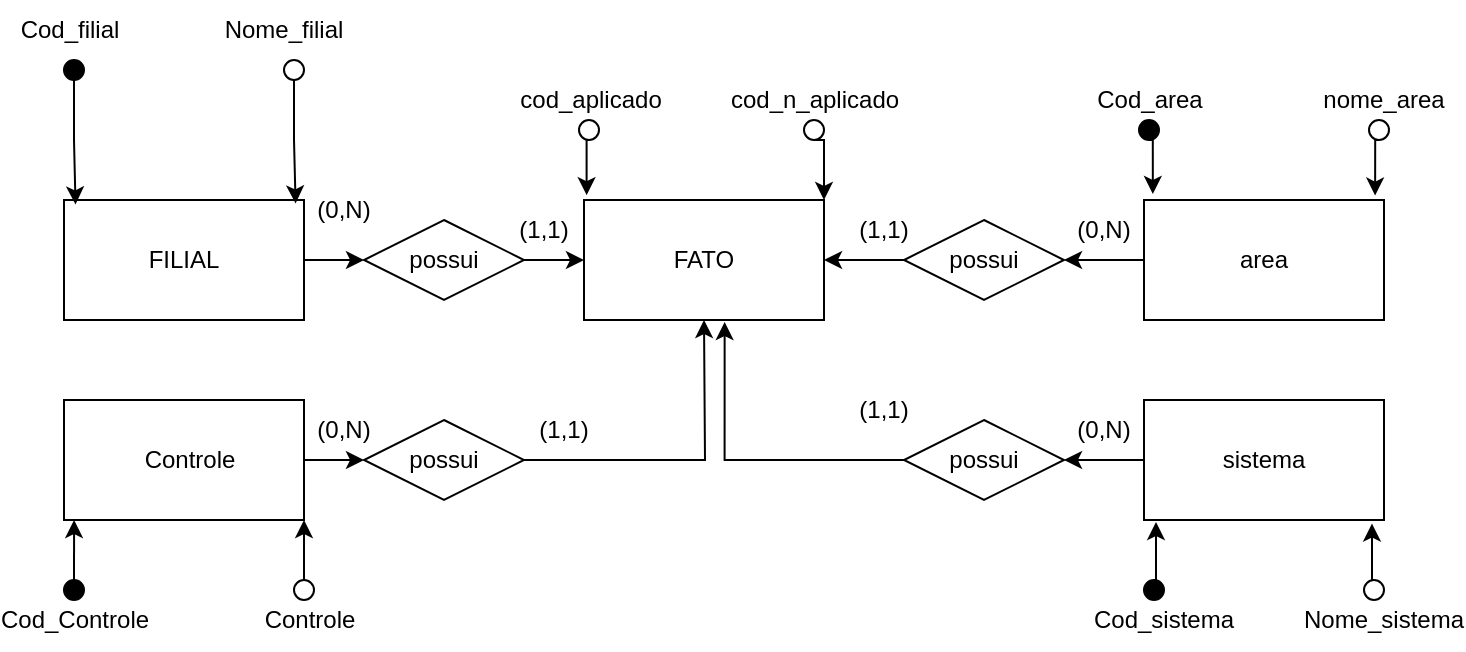 <mxfile version="24.7.8">
  <diagram id="C5RBs43oDa-KdzZeNtuy" name="Page-1">
    <mxGraphModel dx="1105" dy="1727" grid="1" gridSize="10" guides="1" tooltips="1" connect="1" arrows="1" fold="1" page="1" pageScale="1" pageWidth="827" pageHeight="1169" math="0" shadow="0">
      <root>
        <mxCell id="WIyWlLk6GJQsqaUBKTNV-0" />
        <mxCell id="WIyWlLk6GJQsqaUBKTNV-1" parent="WIyWlLk6GJQsqaUBKTNV-0" />
        <mxCell id="JgoaqzQ5zmIvFNN4bZaa-2" value="" style="edgeStyle=orthogonalEdgeStyle;rounded=0;orthogonalLoop=1;jettySize=auto;html=1;labelBackgroundColor=none;fontColor=default;" edge="1" parent="WIyWlLk6GJQsqaUBKTNV-1" source="kyadtY9fKTfbmcxBWnY2-0" target="JgoaqzQ5zmIvFNN4bZaa-1">
          <mxGeometry relative="1" as="geometry" />
        </mxCell>
        <mxCell id="kyadtY9fKTfbmcxBWnY2-0" value="FILIAL" style="rounded=0;whiteSpace=wrap;html=1;labelBackgroundColor=none;" parent="WIyWlLk6GJQsqaUBKTNV-1" vertex="1">
          <mxGeometry x="80" y="90" width="120" height="60" as="geometry" />
        </mxCell>
        <mxCell id="kyadtY9fKTfbmcxBWnY2-3" value="" style="ellipse;whiteSpace=wrap;html=1;aspect=fixed;labelBackgroundColor=none;fillColor=#000000;" parent="WIyWlLk6GJQsqaUBKTNV-1" vertex="1">
          <mxGeometry x="80" y="20" width="10" height="10" as="geometry" />
        </mxCell>
        <mxCell id="kyadtY9fKTfbmcxBWnY2-7" value="" style="ellipse;whiteSpace=wrap;html=1;aspect=fixed;labelBackgroundColor=none;" parent="WIyWlLk6GJQsqaUBKTNV-1" vertex="1">
          <mxGeometry x="190" y="20" width="10" height="10" as="geometry" />
        </mxCell>
        <mxCell id="kyadtY9fKTfbmcxBWnY2-12" style="edgeStyle=orthogonalEdgeStyle;rounded=0;orthogonalLoop=1;jettySize=auto;html=1;exitX=0.5;exitY=1;exitDx=0;exitDy=0;entryX=0.965;entryY=0.029;entryDx=0;entryDy=0;entryPerimeter=0;labelBackgroundColor=none;fontColor=default;" parent="WIyWlLk6GJQsqaUBKTNV-1" source="kyadtY9fKTfbmcxBWnY2-7" target="kyadtY9fKTfbmcxBWnY2-0" edge="1">
          <mxGeometry relative="1" as="geometry" />
        </mxCell>
        <mxCell id="kyadtY9fKTfbmcxBWnY2-13" style="edgeStyle=orthogonalEdgeStyle;rounded=0;orthogonalLoop=1;jettySize=auto;html=1;exitX=0.5;exitY=1;exitDx=0;exitDy=0;entryX=0.048;entryY=0.037;entryDx=0;entryDy=0;entryPerimeter=0;labelBackgroundColor=none;fontColor=default;" parent="WIyWlLk6GJQsqaUBKTNV-1" source="kyadtY9fKTfbmcxBWnY2-3" target="kyadtY9fKTfbmcxBWnY2-0" edge="1">
          <mxGeometry relative="1" as="geometry">
            <Array as="points">
              <mxPoint x="85" y="60" />
              <mxPoint x="86" y="60" />
            </Array>
          </mxGeometry>
        </mxCell>
        <mxCell id="kyadtY9fKTfbmcxBWnY2-17" value="FATO" style="rounded=0;whiteSpace=wrap;html=1;labelBackgroundColor=none;" parent="WIyWlLk6GJQsqaUBKTNV-1" vertex="1">
          <mxGeometry x="340" y="90" width="120" height="60" as="geometry" />
        </mxCell>
        <mxCell id="JgoaqzQ5zmIvFNN4bZaa-19" style="edgeStyle=orthogonalEdgeStyle;rounded=0;orthogonalLoop=1;jettySize=auto;html=1;exitX=1;exitY=0.5;exitDx=0;exitDy=0;entryX=0;entryY=0.5;entryDx=0;entryDy=0;labelBackgroundColor=none;fontColor=default;" edge="1" parent="WIyWlLk6GJQsqaUBKTNV-1" source="JgoaqzQ5zmIvFNN4bZaa-0" target="JgoaqzQ5zmIvFNN4bZaa-6">
          <mxGeometry relative="1" as="geometry" />
        </mxCell>
        <mxCell id="JgoaqzQ5zmIvFNN4bZaa-0" value="" style="rounded=0;whiteSpace=wrap;html=1;labelBackgroundColor=none;" vertex="1" parent="WIyWlLk6GJQsqaUBKTNV-1">
          <mxGeometry x="80" y="190" width="120" height="60" as="geometry" />
        </mxCell>
        <mxCell id="JgoaqzQ5zmIvFNN4bZaa-3" value="" style="edgeStyle=orthogonalEdgeStyle;rounded=0;orthogonalLoop=1;jettySize=auto;html=1;labelBackgroundColor=none;fontColor=default;" edge="1" parent="WIyWlLk6GJQsqaUBKTNV-1" source="JgoaqzQ5zmIvFNN4bZaa-1" target="kyadtY9fKTfbmcxBWnY2-17">
          <mxGeometry relative="1" as="geometry" />
        </mxCell>
        <mxCell id="JgoaqzQ5zmIvFNN4bZaa-1" value="" style="rhombus;whiteSpace=wrap;html=1;labelBackgroundColor=none;" vertex="1" parent="WIyWlLk6GJQsqaUBKTNV-1">
          <mxGeometry x="230" y="100" width="80" height="40" as="geometry" />
        </mxCell>
        <mxCell id="JgoaqzQ5zmIvFNN4bZaa-32" style="edgeStyle=orthogonalEdgeStyle;rounded=0;orthogonalLoop=1;jettySize=auto;html=1;exitX=1;exitY=0.5;exitDx=0;exitDy=0;" edge="1" parent="WIyWlLk6GJQsqaUBKTNV-1" source="JgoaqzQ5zmIvFNN4bZaa-6">
          <mxGeometry relative="1" as="geometry">
            <mxPoint x="400" y="150" as="targetPoint" />
          </mxGeometry>
        </mxCell>
        <mxCell id="JgoaqzQ5zmIvFNN4bZaa-6" value="" style="rhombus;whiteSpace=wrap;html=1;labelBackgroundColor=none;" vertex="1" parent="WIyWlLk6GJQsqaUBKTNV-1">
          <mxGeometry x="230" y="200" width="80" height="40" as="geometry" />
        </mxCell>
        <mxCell id="JgoaqzQ5zmIvFNN4bZaa-12" style="edgeStyle=orthogonalEdgeStyle;rounded=0;orthogonalLoop=1;jettySize=auto;html=1;exitX=0;exitY=0.5;exitDx=0;exitDy=0;entryX=1;entryY=0.5;entryDx=0;entryDy=0;labelBackgroundColor=none;fontColor=default;" edge="1" parent="WIyWlLk6GJQsqaUBKTNV-1" source="JgoaqzQ5zmIvFNN4bZaa-8" target="kyadtY9fKTfbmcxBWnY2-17">
          <mxGeometry relative="1" as="geometry" />
        </mxCell>
        <mxCell id="JgoaqzQ5zmIvFNN4bZaa-8" value="" style="rhombus;whiteSpace=wrap;html=1;labelBackgroundColor=none;" vertex="1" parent="WIyWlLk6GJQsqaUBKTNV-1">
          <mxGeometry x="500" y="100" width="80" height="40" as="geometry" />
        </mxCell>
        <mxCell id="JgoaqzQ5zmIvFNN4bZaa-14" style="edgeStyle=orthogonalEdgeStyle;rounded=0;orthogonalLoop=1;jettySize=auto;html=1;exitX=0;exitY=0.5;exitDx=0;exitDy=0;labelBackgroundColor=none;fontColor=default;" edge="1" parent="WIyWlLk6GJQsqaUBKTNV-1" source="JgoaqzQ5zmIvFNN4bZaa-9" target="JgoaqzQ5zmIvFNN4bZaa-8">
          <mxGeometry relative="1" as="geometry" />
        </mxCell>
        <mxCell id="JgoaqzQ5zmIvFNN4bZaa-9" value="" style="rounded=0;whiteSpace=wrap;html=1;labelBackgroundColor=none;" vertex="1" parent="WIyWlLk6GJQsqaUBKTNV-1">
          <mxGeometry x="620" y="90" width="120" height="60" as="geometry" />
        </mxCell>
        <mxCell id="JgoaqzQ5zmIvFNN4bZaa-15" value="" style="rhombus;whiteSpace=wrap;html=1;labelBackgroundColor=none;" vertex="1" parent="WIyWlLk6GJQsqaUBKTNV-1">
          <mxGeometry x="500" y="200" width="80" height="40" as="geometry" />
        </mxCell>
        <mxCell id="JgoaqzQ5zmIvFNN4bZaa-18" value="" style="edgeStyle=orthogonalEdgeStyle;rounded=0;orthogonalLoop=1;jettySize=auto;html=1;labelBackgroundColor=none;fontColor=default;" edge="1" parent="WIyWlLk6GJQsqaUBKTNV-1" source="JgoaqzQ5zmIvFNN4bZaa-17" target="JgoaqzQ5zmIvFNN4bZaa-15">
          <mxGeometry relative="1" as="geometry" />
        </mxCell>
        <mxCell id="JgoaqzQ5zmIvFNN4bZaa-17" value="" style="rounded=0;whiteSpace=wrap;html=1;labelBackgroundColor=none;" vertex="1" parent="WIyWlLk6GJQsqaUBKTNV-1">
          <mxGeometry x="620" y="190" width="120" height="60" as="geometry" />
        </mxCell>
        <mxCell id="JgoaqzQ5zmIvFNN4bZaa-20" value="Controle" style="text;html=1;align=center;verticalAlign=middle;whiteSpace=wrap;rounded=0;labelBackgroundColor=none;" vertex="1" parent="WIyWlLk6GJQsqaUBKTNV-1">
          <mxGeometry x="112.5" y="205" width="60" height="30" as="geometry" />
        </mxCell>
        <mxCell id="JgoaqzQ5zmIvFNN4bZaa-21" value="sistema" style="text;html=1;align=center;verticalAlign=middle;whiteSpace=wrap;rounded=0;labelBackgroundColor=none;" vertex="1" parent="WIyWlLk6GJQsqaUBKTNV-1">
          <mxGeometry x="650" y="205" width="60" height="30" as="geometry" />
        </mxCell>
        <mxCell id="JgoaqzQ5zmIvFNN4bZaa-22" value="area" style="text;html=1;align=center;verticalAlign=middle;whiteSpace=wrap;rounded=0;labelBackgroundColor=none;" vertex="1" parent="WIyWlLk6GJQsqaUBKTNV-1">
          <mxGeometry x="650" y="105" width="60" height="30" as="geometry" />
        </mxCell>
        <mxCell id="JgoaqzQ5zmIvFNN4bZaa-23" value="(0,N)" style="text;html=1;align=center;verticalAlign=middle;whiteSpace=wrap;rounded=0;" vertex="1" parent="WIyWlLk6GJQsqaUBKTNV-1">
          <mxGeometry x="190" y="80" width="60" height="30" as="geometry" />
        </mxCell>
        <mxCell id="JgoaqzQ5zmIvFNN4bZaa-24" value="(0,N)" style="text;html=1;align=center;verticalAlign=middle;whiteSpace=wrap;rounded=0;" vertex="1" parent="WIyWlLk6GJQsqaUBKTNV-1">
          <mxGeometry x="570" y="90" width="60" height="30" as="geometry" />
        </mxCell>
        <mxCell id="JgoaqzQ5zmIvFNN4bZaa-26" value="(1,1)" style="text;html=1;align=center;verticalAlign=middle;whiteSpace=wrap;rounded=0;" vertex="1" parent="WIyWlLk6GJQsqaUBKTNV-1">
          <mxGeometry x="290" y="90" width="60" height="30" as="geometry" />
        </mxCell>
        <mxCell id="JgoaqzQ5zmIvFNN4bZaa-28" value="(1,1)" style="text;html=1;align=center;verticalAlign=middle;whiteSpace=wrap;rounded=0;" vertex="1" parent="WIyWlLk6GJQsqaUBKTNV-1">
          <mxGeometry x="460" y="90" width="60" height="30" as="geometry" />
        </mxCell>
        <mxCell id="JgoaqzQ5zmIvFNN4bZaa-29" value="(1,1)" style="text;html=1;align=center;verticalAlign=middle;whiteSpace=wrap;rounded=0;" vertex="1" parent="WIyWlLk6GJQsqaUBKTNV-1">
          <mxGeometry x="460" y="180" width="60" height="30" as="geometry" />
        </mxCell>
        <mxCell id="JgoaqzQ5zmIvFNN4bZaa-31" value="(1,1)" style="text;html=1;align=center;verticalAlign=middle;whiteSpace=wrap;rounded=0;" vertex="1" parent="WIyWlLk6GJQsqaUBKTNV-1">
          <mxGeometry x="300" y="190" width="60" height="30" as="geometry" />
        </mxCell>
        <mxCell id="JgoaqzQ5zmIvFNN4bZaa-33" value="(0,N)" style="text;html=1;align=center;verticalAlign=middle;whiteSpace=wrap;rounded=0;" vertex="1" parent="WIyWlLk6GJQsqaUBKTNV-1">
          <mxGeometry x="190" y="190" width="60" height="30" as="geometry" />
        </mxCell>
        <mxCell id="JgoaqzQ5zmIvFNN4bZaa-35" value="(0,N)" style="text;html=1;align=center;verticalAlign=middle;whiteSpace=wrap;rounded=0;" vertex="1" parent="WIyWlLk6GJQsqaUBKTNV-1">
          <mxGeometry x="570" y="190" width="60" height="30" as="geometry" />
        </mxCell>
        <mxCell id="JgoaqzQ5zmIvFNN4bZaa-36" value="possui" style="text;html=1;align=center;verticalAlign=middle;whiteSpace=wrap;rounded=0;" vertex="1" parent="WIyWlLk6GJQsqaUBKTNV-1">
          <mxGeometry x="240" y="205" width="60" height="30" as="geometry" />
        </mxCell>
        <mxCell id="JgoaqzQ5zmIvFNN4bZaa-38" value="possui" style="text;html=1;align=center;verticalAlign=middle;whiteSpace=wrap;rounded=0;" vertex="1" parent="WIyWlLk6GJQsqaUBKTNV-1">
          <mxGeometry x="240" y="105" width="60" height="30" as="geometry" />
        </mxCell>
        <mxCell id="JgoaqzQ5zmIvFNN4bZaa-39" value="possui" style="text;html=1;align=center;verticalAlign=middle;whiteSpace=wrap;rounded=0;" vertex="1" parent="WIyWlLk6GJQsqaUBKTNV-1">
          <mxGeometry x="510" y="205" width="60" height="30" as="geometry" />
        </mxCell>
        <mxCell id="JgoaqzQ5zmIvFNN4bZaa-40" value="possui" style="text;html=1;align=center;verticalAlign=middle;whiteSpace=wrap;rounded=0;" vertex="1" parent="WIyWlLk6GJQsqaUBKTNV-1">
          <mxGeometry x="510" y="105" width="60" height="30" as="geometry" />
        </mxCell>
        <mxCell id="JgoaqzQ5zmIvFNN4bZaa-50" value="" style="ellipse;whiteSpace=wrap;html=1;aspect=fixed;labelBackgroundColor=none;fillColor=#000000;" vertex="1" parent="WIyWlLk6GJQsqaUBKTNV-1">
          <mxGeometry x="80" y="280" width="10" height="10" as="geometry" />
        </mxCell>
        <mxCell id="JgoaqzQ5zmIvFNN4bZaa-51" style="edgeStyle=orthogonalEdgeStyle;rounded=0;orthogonalLoop=1;jettySize=auto;html=1;exitX=0.5;exitY=0;exitDx=0;exitDy=0;entryX=0.042;entryY=1;entryDx=0;entryDy=0;entryPerimeter=0;" edge="1" parent="WIyWlLk6GJQsqaUBKTNV-1" source="JgoaqzQ5zmIvFNN4bZaa-50" target="JgoaqzQ5zmIvFNN4bZaa-0">
          <mxGeometry relative="1" as="geometry" />
        </mxCell>
        <mxCell id="JgoaqzQ5zmIvFNN4bZaa-53" style="edgeStyle=orthogonalEdgeStyle;rounded=0;orthogonalLoop=1;jettySize=auto;html=1;exitX=0.5;exitY=0;exitDx=0;exitDy=0;entryX=1;entryY=1;entryDx=0;entryDy=0;" edge="1" parent="WIyWlLk6GJQsqaUBKTNV-1" source="JgoaqzQ5zmIvFNN4bZaa-52" target="JgoaqzQ5zmIvFNN4bZaa-0">
          <mxGeometry relative="1" as="geometry" />
        </mxCell>
        <mxCell id="JgoaqzQ5zmIvFNN4bZaa-52" value="" style="ellipse;whiteSpace=wrap;html=1;aspect=fixed;shadow=0;labelBackgroundColor=none;" vertex="1" parent="WIyWlLk6GJQsqaUBKTNV-1">
          <mxGeometry x="195" y="280" width="10" height="10" as="geometry" />
        </mxCell>
        <mxCell id="JgoaqzQ5zmIvFNN4bZaa-54" value="" style="ellipse;whiteSpace=wrap;html=1;aspect=fixed;labelBackgroundColor=none;fillColor=#000000;" vertex="1" parent="WIyWlLk6GJQsqaUBKTNV-1">
          <mxGeometry x="620" y="280" width="10" height="10" as="geometry" />
        </mxCell>
        <mxCell id="JgoaqzQ5zmIvFNN4bZaa-63" style="edgeStyle=orthogonalEdgeStyle;rounded=0;orthogonalLoop=1;jettySize=auto;html=1;exitX=0.5;exitY=0;exitDx=0;exitDy=0;entryX=0.95;entryY=1.03;entryDx=0;entryDy=0;entryPerimeter=0;" edge="1" parent="WIyWlLk6GJQsqaUBKTNV-1" source="JgoaqzQ5zmIvFNN4bZaa-55" target="JgoaqzQ5zmIvFNN4bZaa-17">
          <mxGeometry relative="1" as="geometry">
            <mxPoint x="734.8" y="260" as="targetPoint" />
          </mxGeometry>
        </mxCell>
        <mxCell id="JgoaqzQ5zmIvFNN4bZaa-55" value="" style="ellipse;whiteSpace=wrap;html=1;aspect=fixed;shadow=0;labelBackgroundColor=none;" vertex="1" parent="WIyWlLk6GJQsqaUBKTNV-1">
          <mxGeometry x="730" y="280" width="10" height="10" as="geometry" />
        </mxCell>
        <mxCell id="JgoaqzQ5zmIvFNN4bZaa-56" value="" style="ellipse;whiteSpace=wrap;html=1;aspect=fixed;labelBackgroundColor=none;fillColor=#000000;" vertex="1" parent="WIyWlLk6GJQsqaUBKTNV-1">
          <mxGeometry x="617.5" y="50" width="10" height="10" as="geometry" />
        </mxCell>
        <mxCell id="JgoaqzQ5zmIvFNN4bZaa-57" value="" style="ellipse;whiteSpace=wrap;html=1;aspect=fixed;shadow=0;labelBackgroundColor=none;" vertex="1" parent="WIyWlLk6GJQsqaUBKTNV-1">
          <mxGeometry x="732.5" y="50" width="10" height="10" as="geometry" />
        </mxCell>
        <mxCell id="JgoaqzQ5zmIvFNN4bZaa-58" value="" style="ellipse;whiteSpace=wrap;html=1;aspect=fixed;labelBackgroundColor=none;fillColor=#FFFFFF;" vertex="1" parent="WIyWlLk6GJQsqaUBKTNV-1">
          <mxGeometry x="337.5" y="50" width="10" height="10" as="geometry" />
        </mxCell>
        <mxCell id="JgoaqzQ5zmIvFNN4bZaa-61" style="edgeStyle=orthogonalEdgeStyle;rounded=0;orthogonalLoop=1;jettySize=auto;html=1;exitX=0.5;exitY=1;exitDx=0;exitDy=0;entryX=1;entryY=0;entryDx=0;entryDy=0;" edge="1" parent="WIyWlLk6GJQsqaUBKTNV-1" source="JgoaqzQ5zmIvFNN4bZaa-59" target="kyadtY9fKTfbmcxBWnY2-17">
          <mxGeometry relative="1" as="geometry" />
        </mxCell>
        <mxCell id="JgoaqzQ5zmIvFNN4bZaa-59" value="" style="ellipse;whiteSpace=wrap;html=1;aspect=fixed;shadow=0;labelBackgroundColor=none;" vertex="1" parent="WIyWlLk6GJQsqaUBKTNV-1">
          <mxGeometry x="450" y="50" width="10" height="10" as="geometry" />
        </mxCell>
        <mxCell id="JgoaqzQ5zmIvFNN4bZaa-60" style="edgeStyle=orthogonalEdgeStyle;rounded=0;orthogonalLoop=1;jettySize=auto;html=1;exitX=0.5;exitY=1;exitDx=0;exitDy=0;entryX=0.855;entryY=-0.081;entryDx=0;entryDy=0;entryPerimeter=0;" edge="1" parent="WIyWlLk6GJQsqaUBKTNV-1" source="JgoaqzQ5zmIvFNN4bZaa-58" target="JgoaqzQ5zmIvFNN4bZaa-26">
          <mxGeometry relative="1" as="geometry" />
        </mxCell>
        <mxCell id="JgoaqzQ5zmIvFNN4bZaa-62" style="edgeStyle=orthogonalEdgeStyle;rounded=0;orthogonalLoop=1;jettySize=auto;html=1;exitX=0.5;exitY=0;exitDx=0;exitDy=0;entryX=0.05;entryY=1.017;entryDx=0;entryDy=0;entryPerimeter=0;" edge="1" parent="WIyWlLk6GJQsqaUBKTNV-1" source="JgoaqzQ5zmIvFNN4bZaa-54" target="JgoaqzQ5zmIvFNN4bZaa-17">
          <mxGeometry relative="1" as="geometry" />
        </mxCell>
        <mxCell id="JgoaqzQ5zmIvFNN4bZaa-64" style="edgeStyle=orthogonalEdgeStyle;rounded=0;orthogonalLoop=1;jettySize=auto;html=1;exitX=0.5;exitY=1;exitDx=0;exitDy=0;entryX=0.963;entryY=-0.037;entryDx=0;entryDy=0;entryPerimeter=0;" edge="1" parent="WIyWlLk6GJQsqaUBKTNV-1" source="JgoaqzQ5zmIvFNN4bZaa-57" target="JgoaqzQ5zmIvFNN4bZaa-9">
          <mxGeometry relative="1" as="geometry" />
        </mxCell>
        <mxCell id="JgoaqzQ5zmIvFNN4bZaa-65" style="edgeStyle=orthogonalEdgeStyle;rounded=0;orthogonalLoop=1;jettySize=auto;html=1;exitX=0.5;exitY=1;exitDx=0;exitDy=0;entryX=0.907;entryY=-0.1;entryDx=0;entryDy=0;entryPerimeter=0;" edge="1" parent="WIyWlLk6GJQsqaUBKTNV-1" source="JgoaqzQ5zmIvFNN4bZaa-56" target="JgoaqzQ5zmIvFNN4bZaa-24">
          <mxGeometry relative="1" as="geometry" />
        </mxCell>
        <mxCell id="JgoaqzQ5zmIvFNN4bZaa-66" value="Cod_Controle" style="text;html=1;align=center;verticalAlign=middle;whiteSpace=wrap;rounded=0;" vertex="1" parent="WIyWlLk6GJQsqaUBKTNV-1">
          <mxGeometry x="67.5" y="290" width="35" height="20" as="geometry" />
        </mxCell>
        <mxCell id="JgoaqzQ5zmIvFNN4bZaa-67" value="Controle" style="text;html=1;align=center;verticalAlign=middle;whiteSpace=wrap;rounded=0;" vertex="1" parent="WIyWlLk6GJQsqaUBKTNV-1">
          <mxGeometry x="172.5" y="285" width="60" height="30" as="geometry" />
        </mxCell>
        <mxCell id="JgoaqzQ5zmIvFNN4bZaa-68" value="&lt;div&gt;Cod_area&lt;/div&gt;" style="text;html=1;align=center;verticalAlign=middle;whiteSpace=wrap;rounded=0;" vertex="1" parent="WIyWlLk6GJQsqaUBKTNV-1">
          <mxGeometry x="592.5" y="25" width="60" height="30" as="geometry" />
        </mxCell>
        <mxCell id="JgoaqzQ5zmIvFNN4bZaa-69" value="nome_area" style="text;html=1;align=center;verticalAlign=middle;whiteSpace=wrap;rounded=0;" vertex="1" parent="WIyWlLk6GJQsqaUBKTNV-1">
          <mxGeometry x="710" y="25" width="60" height="30" as="geometry" />
        </mxCell>
        <mxCell id="JgoaqzQ5zmIvFNN4bZaa-70" value="Cod_sistema" style="text;html=1;align=center;verticalAlign=middle;whiteSpace=wrap;rounded=0;" vertex="1" parent="WIyWlLk6GJQsqaUBKTNV-1">
          <mxGeometry x="600" y="285" width="60" height="30" as="geometry" />
        </mxCell>
        <mxCell id="JgoaqzQ5zmIvFNN4bZaa-71" value="Nome_sistema" style="text;html=1;align=center;verticalAlign=middle;whiteSpace=wrap;rounded=0;" vertex="1" parent="WIyWlLk6GJQsqaUBKTNV-1">
          <mxGeometry x="710" y="285" width="60" height="30" as="geometry" />
        </mxCell>
        <mxCell id="JgoaqzQ5zmIvFNN4bZaa-72" value="Cod_filial" style="text;html=1;align=center;verticalAlign=middle;whiteSpace=wrap;rounded=0;" vertex="1" parent="WIyWlLk6GJQsqaUBKTNV-1">
          <mxGeometry x="52.5" y="-10" width="60" height="30" as="geometry" />
        </mxCell>
        <mxCell id="JgoaqzQ5zmIvFNN4bZaa-73" value="Nome_filial" style="text;html=1;align=center;verticalAlign=middle;whiteSpace=wrap;rounded=0;" vertex="1" parent="WIyWlLk6GJQsqaUBKTNV-1">
          <mxGeometry x="160" y="-10" width="60" height="30" as="geometry" />
        </mxCell>
        <mxCell id="JgoaqzQ5zmIvFNN4bZaa-74" value="&lt;div&gt;cod_aplicado&lt;/div&gt;" style="text;html=1;align=center;verticalAlign=middle;resizable=0;points=[];autosize=1;strokeColor=none;fillColor=none;" vertex="1" parent="WIyWlLk6GJQsqaUBKTNV-1">
          <mxGeometry x="297.5" y="25" width="90" height="30" as="geometry" />
        </mxCell>
        <mxCell id="JgoaqzQ5zmIvFNN4bZaa-77" value="cod_n_aplicado" style="text;html=1;align=center;verticalAlign=middle;resizable=0;points=[];autosize=1;strokeColor=none;fillColor=none;" vertex="1" parent="WIyWlLk6GJQsqaUBKTNV-1">
          <mxGeometry x="400" y="25" width="110" height="30" as="geometry" />
        </mxCell>
        <mxCell id="JgoaqzQ5zmIvFNN4bZaa-79" style="edgeStyle=orthogonalEdgeStyle;rounded=0;orthogonalLoop=1;jettySize=auto;html=1;exitX=0;exitY=0.5;exitDx=0;exitDy=0;entryX=0.586;entryY=1.017;entryDx=0;entryDy=0;entryPerimeter=0;" edge="1" parent="WIyWlLk6GJQsqaUBKTNV-1" source="JgoaqzQ5zmIvFNN4bZaa-15" target="kyadtY9fKTfbmcxBWnY2-17">
          <mxGeometry relative="1" as="geometry" />
        </mxCell>
      </root>
    </mxGraphModel>
  </diagram>
</mxfile>
